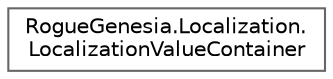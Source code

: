 digraph "Graphical Class Hierarchy"
{
 // LATEX_PDF_SIZE
  bgcolor="transparent";
  edge [fontname=Helvetica,fontsize=10,labelfontname=Helvetica,labelfontsize=10];
  node [fontname=Helvetica,fontsize=10,shape=box,height=0.2,width=0.4];
  rankdir="LR";
  Node0 [label="RogueGenesia.Localization.\lLocalizationValueContainer",height=0.2,width=0.4,color="grey40", fillcolor="white", style="filled",URL="$struct_rogue_genesia_1_1_localization_1_1_localization_value_container.html",tooltip=" "];
}
